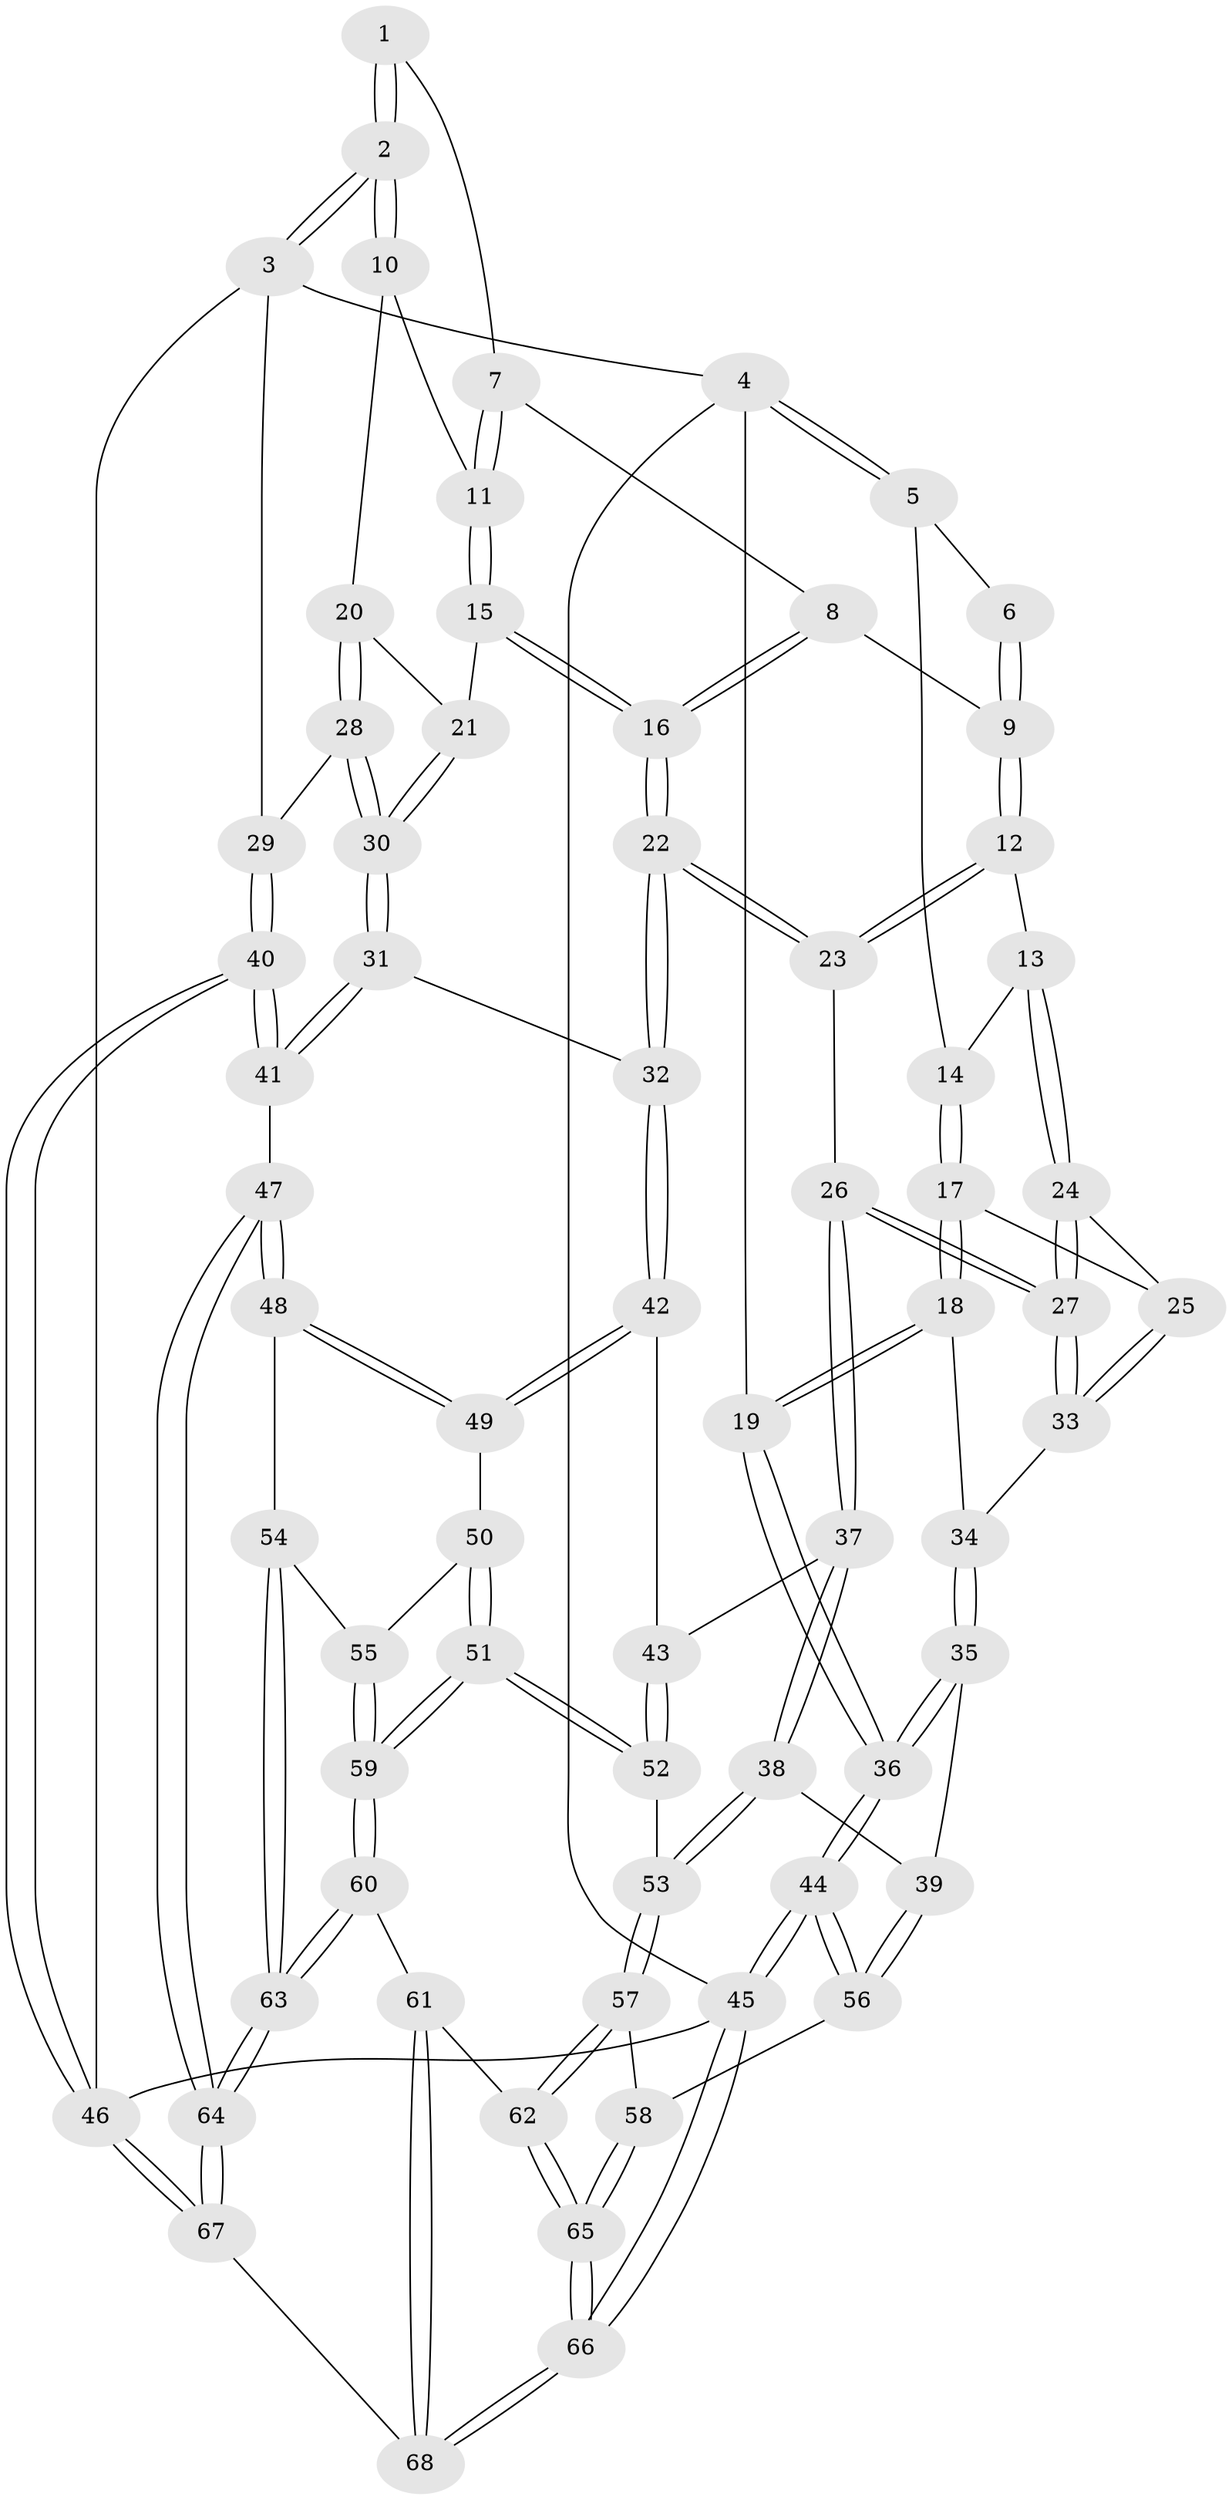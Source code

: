 // coarse degree distribution, {3: 0.21621621621621623, 7: 0.02702702702702703, 5: 0.2972972972972973, 4: 0.43243243243243246, 6: 0.02702702702702703}
// Generated by graph-tools (version 1.1) at 2025/42/03/06/25 10:42:27]
// undirected, 68 vertices, 167 edges
graph export_dot {
graph [start="1"]
  node [color=gray90,style=filled];
  1 [pos="+0.7069167285423578+0"];
  2 [pos="+1+0"];
  3 [pos="+1+0"];
  4 [pos="+0+0"];
  5 [pos="+0+0"];
  6 [pos="+0.4317677719134742+0"];
  7 [pos="+0.675320135447292+0.023435717490199678"];
  8 [pos="+0.5247272261959114+0.13362309785218518"];
  9 [pos="+0.46310986271823573+0.12567167073683785"];
  10 [pos="+0.78262351551751+0.13880769394267192"];
  11 [pos="+0.7448863303294941+0.16340936603193607"];
  12 [pos="+0.4608539430484262+0.12846133402502158"];
  13 [pos="+0.292249260705865+0.18535308782787946"];
  14 [pos="+0.2008063550351743+0.13250926140523184"];
  15 [pos="+0.7186657411783992+0.2203264048347253"];
  16 [pos="+0.6956375017404572+0.2281088439163526"];
  17 [pos="+0.12747202638893051+0.26555358473893353"];
  18 [pos="+0.039667444017204526+0.29361676353797406"];
  19 [pos="+0+0.23506844201095428"];
  20 [pos="+0.9681796904548586+0.2204389711930938"];
  21 [pos="+0.7339851380317015+0.23233573891381878"];
  22 [pos="+0.5676015672263169+0.43099080636991005"];
  23 [pos="+0.49412524190501383+0.40163921175297496"];
  24 [pos="+0.29249185315720844+0.25576043534032816"];
  25 [pos="+0.1724446892642705+0.3195662577409103"];
  26 [pos="+0.36218879550545713+0.42393914586504206"];
  27 [pos="+0.3394563890013716+0.39886248053112683"];
  28 [pos="+1+0.23014385658257913"];
  29 [pos="+1+0.09375214667534391"];
  30 [pos="+0.8627590785666759+0.3863308410543375"];
  31 [pos="+0.8510497728787789+0.4800549065359449"];
  32 [pos="+0.5800255892313486+0.44926842019502494"];
  33 [pos="+0.1741241062987469+0.37872636374444074"];
  34 [pos="+0.1305133256405295+0.4132958302778026"];
  35 [pos="+0.1099524254339507+0.4716130283315372"];
  36 [pos="+0+0.501346360813524"];
  37 [pos="+0.28878702342562734+0.5681095060184271"];
  38 [pos="+0.2569505255653447+0.6017897811357191"];
  39 [pos="+0.22952187075889063+0.6002404400009076"];
  40 [pos="+1+0.7008838587652474"];
  41 [pos="+0.9624165821403297+0.6597699130714867"];
  42 [pos="+0.5729582863793662+0.5807657068815733"];
  43 [pos="+0.490614016451322+0.6116923542128709"];
  44 [pos="+0+0.701781414603872"];
  45 [pos="+0+1"];
  46 [pos="+1+1"];
  47 [pos="+0.918303735636225+0.6822613318165386"];
  48 [pos="+0.8248452661958194+0.6793308165933258"];
  49 [pos="+0.593586043303537+0.6200685595979757"];
  50 [pos="+0.5921230887942186+0.6284734273434339"];
  51 [pos="+0.40920280663125+0.7562027853852955"];
  52 [pos="+0.39949581783348165+0.7458074280331113"];
  53 [pos="+0.30845875884854557+0.7034542669920459"];
  54 [pos="+0.6129854673102303+0.7847342242496368"];
  55 [pos="+0.5863760433270043+0.7092172010287026"];
  56 [pos="+0.01702415046173069+0.7346820353279517"];
  57 [pos="+0.2657687820792483+0.7874694994212247"];
  58 [pos="+0.08279157363844068+0.8058801545230077"];
  59 [pos="+0.4214566176837264+0.772724387143273"];
  60 [pos="+0.45327867733218946+0.8706159942180852"];
  61 [pos="+0.3044471917037031+0.9111752757591354"];
  62 [pos="+0.2661211798487957+0.8945118694735812"];
  63 [pos="+0.5994992131009974+0.986150976426803"];
  64 [pos="+0.6377676542349318+1"];
  65 [pos="+0.14692680515353335+0.9460964419125473"];
  66 [pos="+0.008790415982319725+1"];
  67 [pos="+0.6480015307816073+1"];
  68 [pos="+0.3684774416452872+1"];
  1 -- 2;
  1 -- 2;
  1 -- 7;
  2 -- 3;
  2 -- 3;
  2 -- 10;
  2 -- 10;
  3 -- 4;
  3 -- 29;
  3 -- 46;
  4 -- 5;
  4 -- 5;
  4 -- 19;
  4 -- 45;
  5 -- 6;
  5 -- 14;
  6 -- 9;
  6 -- 9;
  7 -- 8;
  7 -- 11;
  7 -- 11;
  8 -- 9;
  8 -- 16;
  8 -- 16;
  9 -- 12;
  9 -- 12;
  10 -- 11;
  10 -- 20;
  11 -- 15;
  11 -- 15;
  12 -- 13;
  12 -- 23;
  12 -- 23;
  13 -- 14;
  13 -- 24;
  13 -- 24;
  14 -- 17;
  14 -- 17;
  15 -- 16;
  15 -- 16;
  15 -- 21;
  16 -- 22;
  16 -- 22;
  17 -- 18;
  17 -- 18;
  17 -- 25;
  18 -- 19;
  18 -- 19;
  18 -- 34;
  19 -- 36;
  19 -- 36;
  20 -- 21;
  20 -- 28;
  20 -- 28;
  21 -- 30;
  21 -- 30;
  22 -- 23;
  22 -- 23;
  22 -- 32;
  22 -- 32;
  23 -- 26;
  24 -- 25;
  24 -- 27;
  24 -- 27;
  25 -- 33;
  25 -- 33;
  26 -- 27;
  26 -- 27;
  26 -- 37;
  26 -- 37;
  27 -- 33;
  27 -- 33;
  28 -- 29;
  28 -- 30;
  28 -- 30;
  29 -- 40;
  29 -- 40;
  30 -- 31;
  30 -- 31;
  31 -- 32;
  31 -- 41;
  31 -- 41;
  32 -- 42;
  32 -- 42;
  33 -- 34;
  34 -- 35;
  34 -- 35;
  35 -- 36;
  35 -- 36;
  35 -- 39;
  36 -- 44;
  36 -- 44;
  37 -- 38;
  37 -- 38;
  37 -- 43;
  38 -- 39;
  38 -- 53;
  38 -- 53;
  39 -- 56;
  39 -- 56;
  40 -- 41;
  40 -- 41;
  40 -- 46;
  40 -- 46;
  41 -- 47;
  42 -- 43;
  42 -- 49;
  42 -- 49;
  43 -- 52;
  43 -- 52;
  44 -- 45;
  44 -- 45;
  44 -- 56;
  44 -- 56;
  45 -- 66;
  45 -- 66;
  45 -- 46;
  46 -- 67;
  46 -- 67;
  47 -- 48;
  47 -- 48;
  47 -- 64;
  47 -- 64;
  48 -- 49;
  48 -- 49;
  48 -- 54;
  49 -- 50;
  50 -- 51;
  50 -- 51;
  50 -- 55;
  51 -- 52;
  51 -- 52;
  51 -- 59;
  51 -- 59;
  52 -- 53;
  53 -- 57;
  53 -- 57;
  54 -- 55;
  54 -- 63;
  54 -- 63;
  55 -- 59;
  55 -- 59;
  56 -- 58;
  57 -- 58;
  57 -- 62;
  57 -- 62;
  58 -- 65;
  58 -- 65;
  59 -- 60;
  59 -- 60;
  60 -- 61;
  60 -- 63;
  60 -- 63;
  61 -- 62;
  61 -- 68;
  61 -- 68;
  62 -- 65;
  62 -- 65;
  63 -- 64;
  63 -- 64;
  64 -- 67;
  64 -- 67;
  65 -- 66;
  65 -- 66;
  66 -- 68;
  66 -- 68;
  67 -- 68;
}
